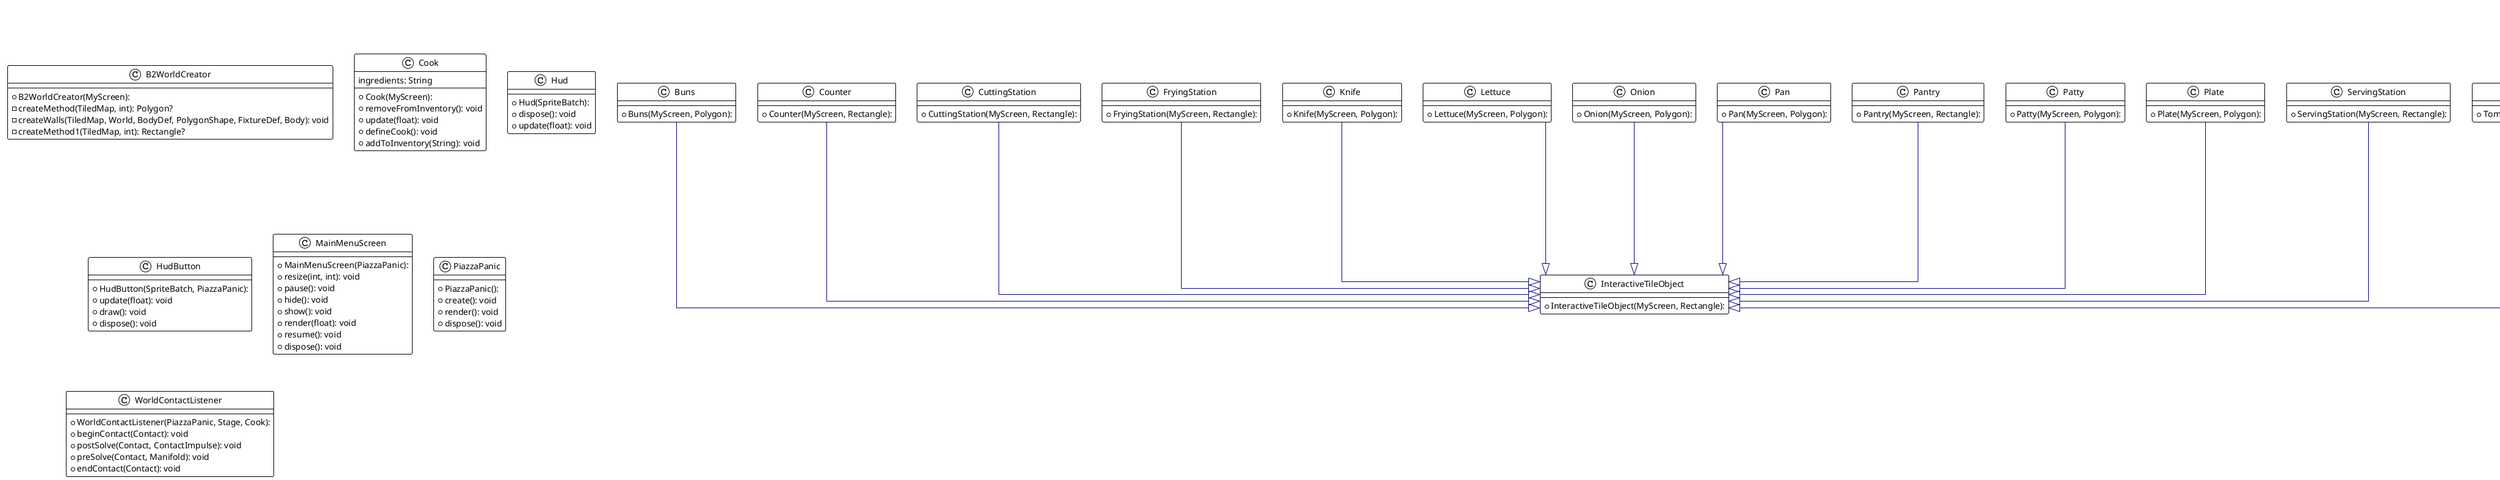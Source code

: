 @startuml

!theme plain
top to bottom direction
skinparam linetype ortho

class B2WorldCreator {
  + B2WorldCreator(MyScreen): 
  - createMethod(TiledMap, int): Polygon?
  - createWalls(TiledMap, World, BodyDef, PolygonShape, FixtureDef, Body): void
  - createMethod1(TiledMap, int): Rectangle?
}
class Buns {
  + Buns(MyScreen, Polygon): 
}
class Cook {
  + Cook(MyScreen): 
  + removeFromInventory(): void
  + update(float): void
  + defineCook(): void
  + addToInventory(String): void
   ingredients: String
}
class Counter {
  + Counter(MyScreen, Rectangle): 
}
class Customer {
  + Customer(PlayScreen, float, float): 
  # defineNPC(): void
  + update(float): void
  + draw(Batch): void
  + OrderFulfilled(): void
  + MakingOrder(): void
}
class CuttingScreen {
  + CuttingScreen(PiazzaPanic, Stage): 
  - map: TiledMap
  - world: World
  + hide(): void
  + resize(int, int): void
  + show(): void
  + update(float): void
  + resume(): void
  + dispose(): void
  + render(float): void
  + pause(): void
   world: World
   map: TiledMap
}
class CuttingStation {
  + CuttingStation(MyScreen, Rectangle): 
}
class FryingScreen {
  + FryingScreen(PiazzaPanic, Stage): 
  - world: World
  - map: TiledMap
  + dispose(): void
  + pause(): void
  + render(float): void
  + hide(): void
  + show(): void
  + resize(int, int): void
  + update(float): void
  + resume(): void
   world: World
   map: TiledMap
}
class FryingStation {
  + FryingStation(MyScreen, Rectangle): 
}
class Hud {
  + Hud(SpriteBatch): 
  + dispose(): void
  + update(float): void
}
class HudButton {
  + HudButton(SpriteBatch, PiazzaPanic): 
  + update(float): void
  + draw(): void
  + dispose(): void
}
class InteractiveTileObject {
  + InteractiveTileObject(MyScreen, Rectangle): 
}
class Knife {
  + Knife(MyScreen, Polygon): 
}
class Lettuce {
  + Lettuce(MyScreen, Polygon): 
}
class MainMenuScreen {
  + MainMenuScreen(PiazzaPanic): 
  + resize(int, int): void
  + pause(): void
  + hide(): void
  + show(): void
  + render(float): void
  + resume(): void
  + dispose(): void
}
class MyScreen {
  + MyScreen(PiazzaPanic, Stage): 
  + resize(int, int): void
   world: World
   map: TiledMap
}
class NPC {
  + NPC(PlayScreen, float, float): 
  # defineNPC(): void
}
class Onion {
  + Onion(MyScreen, Polygon): 
}
class Pan {
  + Pan(MyScreen, Polygon): 
}
class Pantry {
  + Pantry(MyScreen, Rectangle): 
}
class PantryScreen {
  + PantryScreen(PiazzaPanic, Stage): 
  - world: World
  - map: TiledMap
  + dispose(): void
  + resize(int, int): void
  + update(float): void
  + pause(): void
  + handleInput(float, Cook): void
  + hide(): void
  + render(float): void
  + resume(): void
  + show(): void
   world: World
   map: TiledMap
}
class Patty {
  + Patty(MyScreen, Polygon): 
}
class PiazzaPanic {
  + PiazzaPanic(): 
  + create(): void
  + render(): void
  + dispose(): void
}
class Plate {
  + Plate(MyScreen, Polygon): 
}
class PlayScreen {
  + PlayScreen(PiazzaPanic, Stage): 
  - map: TiledMap
  - world: World
  + render(float): void
  + update(float): void
  + pause(): void
  + resize(int, int): void
  + show(): void
  + resume(): void
  + handleInput(float): void
  + hide(): void
  + dispose(): void
   world: World
   map: TiledMap
}
class ServingScreen {
  + ServingScreen(PiazzaPanic, Stage): 
  - map: TiledMap
  - world: World
  + update(float): void
  + resize(int, int): void
  + render(float): void
  + pause(): void
  + show(): void
  + dispose(): void
  + hide(): void
  + resume(): void
   world: World
   map: TiledMap
}
class ServingStation {
  + ServingStation(MyScreen, Rectangle): 
}
class Tomato {
  + Tomato(MyScreen, Polygon): 
}
class WorldContactListener {
  + WorldContactListener(PiazzaPanic, Stage, Cook): 
  + beginContact(Contact): void
  + postSolve(Contact, ContactImpulse): void
  + preSolve(Contact, Manifold): void
  + endContact(Contact): void
}

Buns                   -[#000082,plain]-^  InteractiveTileObject 
Counter                -[#000082,plain]-^  InteractiveTileObject 
Customer               -[#000082,plain]-^  NPC                   
CuttingScreen          -[#000082,plain]-^  MyScreen              
CuttingStation         -[#000082,plain]-^  InteractiveTileObject 
FryingScreen           -[#000082,plain]-^  MyScreen              
FryingStation          -[#000082,plain]-^  InteractiveTileObject 
Knife                  -[#000082,plain]-^  InteractiveTileObject 
Lettuce                -[#000082,plain]-^  InteractiveTileObject 
Onion                  -[#000082,plain]-^  InteractiveTileObject 
Pan                    -[#000082,plain]-^  InteractiveTileObject 
Pantry                 -[#000082,plain]-^  InteractiveTileObject 
PantryScreen           -[#000082,plain]-^  MyScreen              
Patty                  -[#000082,plain]-^  InteractiveTileObject 
Plate                  -[#000082,plain]-^  InteractiveTileObject 
PlayScreen             -[#000082,plain]-^  MyScreen              
ServingScreen          -[#000082,plain]-^  MyScreen              
ServingStation         -[#000082,plain]-^  InteractiveTileObject 
Tomato                 -[#000082,plain]-^  InteractiveTileObject 
@enduml
